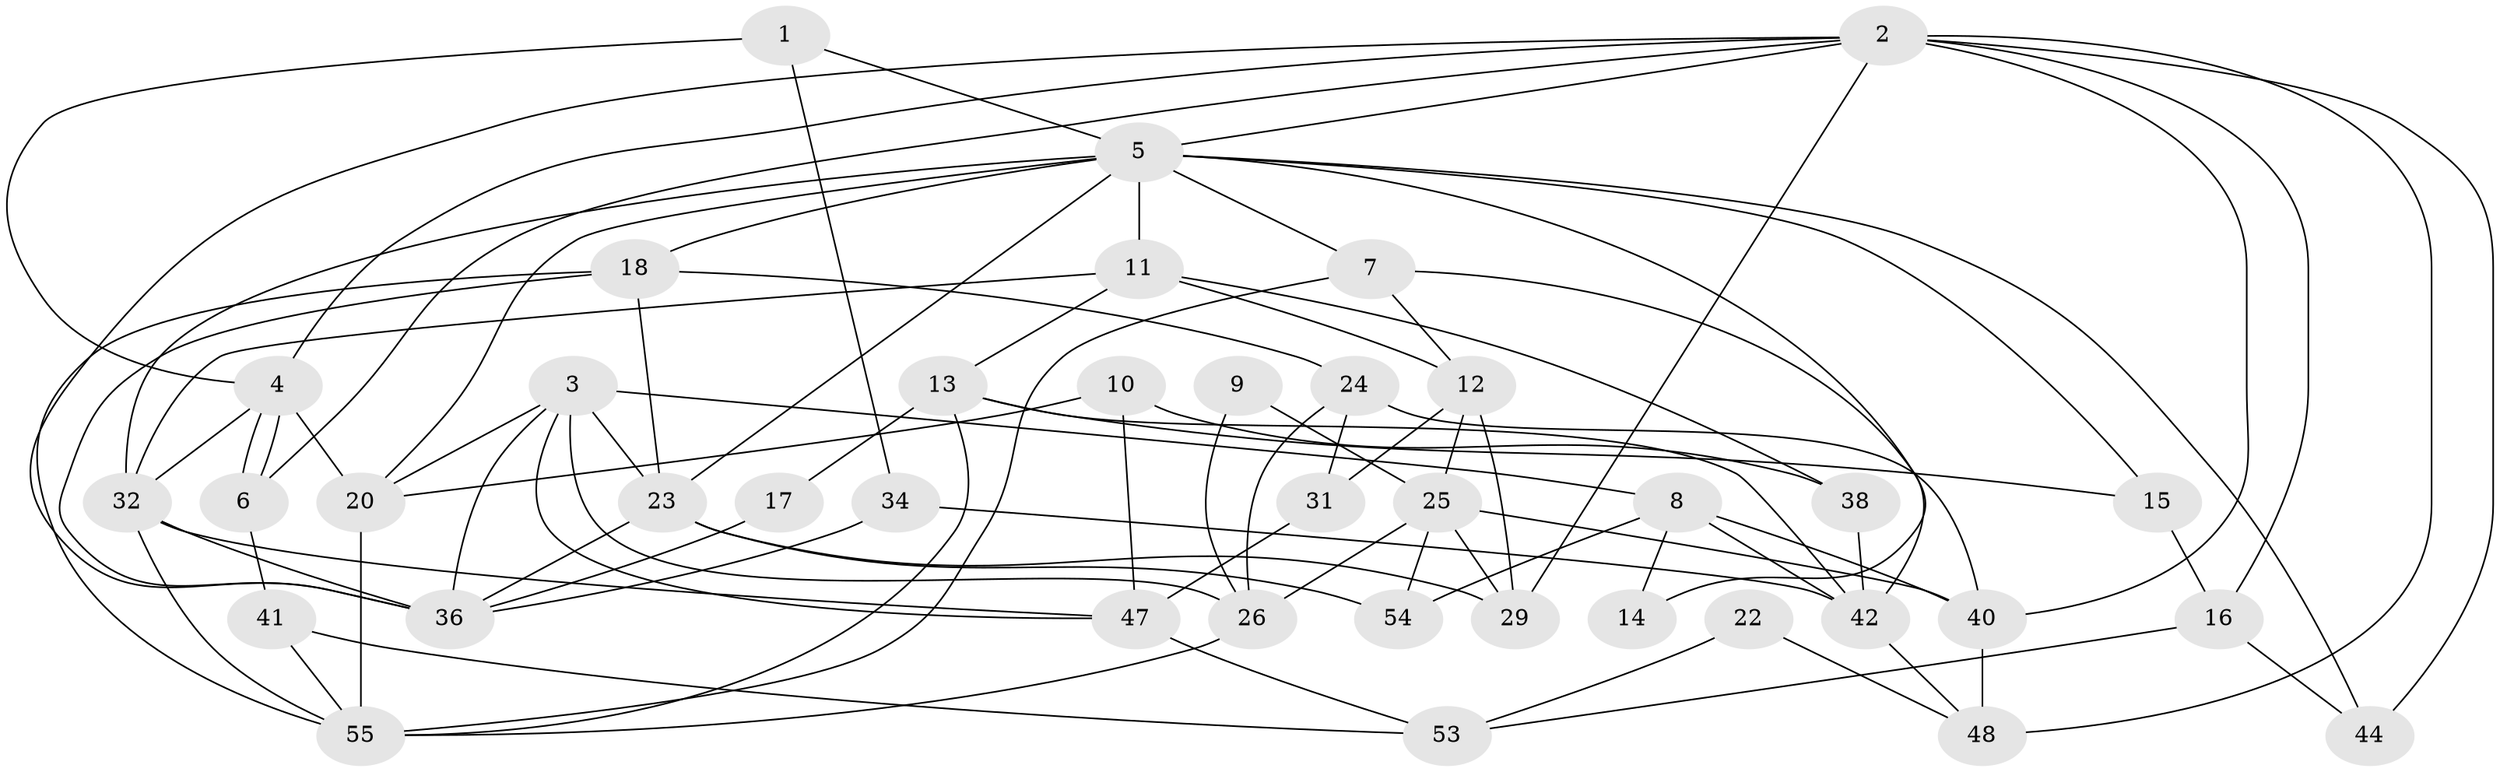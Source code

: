 // Generated by graph-tools (version 1.1) at 2025/52/02/27/25 19:52:08]
// undirected, 39 vertices, 89 edges
graph export_dot {
graph [start="1"]
  node [color=gray90,style=filled];
  1;
  2 [super="+56"];
  3 [super="+52"];
  4;
  5 [super="+19"];
  6;
  7;
  8 [super="+30"];
  9;
  10;
  11 [super="+27"];
  12 [super="+45"];
  13 [super="+50"];
  14;
  15;
  16;
  17;
  18 [super="+33"];
  20 [super="+21"];
  22;
  23 [super="+39"];
  24 [super="+28"];
  25 [super="+35"];
  26 [super="+49"];
  29 [super="+43"];
  31 [super="+51"];
  32 [super="+37"];
  34;
  36;
  38;
  40 [super="+46"];
  41;
  42;
  44;
  47;
  48;
  53;
  54;
  55 [super="+57"];
  1 -- 4;
  1 -- 5;
  1 -- 34;
  2 -- 44;
  2 -- 16;
  2 -- 6;
  2 -- 40;
  2 -- 48;
  2 -- 4;
  2 -- 5;
  2 -- 36;
  2 -- 29;
  3 -- 20;
  3 -- 36;
  3 -- 8 [weight=2];
  3 -- 23;
  3 -- 47;
  3 -- 26;
  4 -- 6;
  4 -- 6;
  4 -- 20;
  4 -- 32;
  5 -- 7;
  5 -- 20;
  5 -- 11;
  5 -- 44;
  5 -- 14;
  5 -- 15;
  5 -- 18;
  5 -- 23;
  5 -- 32;
  6 -- 41;
  7 -- 42;
  7 -- 12;
  7 -- 55;
  8 -- 42;
  8 -- 54;
  8 -- 40;
  8 -- 14;
  9 -- 25;
  9 -- 26;
  10 -- 38;
  10 -- 47;
  10 -- 20;
  11 -- 12;
  11 -- 32;
  11 -- 13;
  11 -- 38;
  12 -- 25;
  12 -- 29;
  12 -- 31 [weight=2];
  13 -- 42;
  13 -- 15;
  13 -- 55;
  13 -- 17;
  15 -- 16;
  16 -- 53;
  16 -- 44;
  17 -- 36;
  18 -- 36;
  18 -- 23;
  18 -- 55;
  18 -- 24;
  20 -- 55;
  22 -- 53;
  22 -- 48;
  23 -- 54;
  23 -- 29;
  23 -- 36;
  24 -- 26 [weight=2];
  24 -- 40;
  24 -- 31;
  25 -- 40;
  25 -- 29;
  25 -- 26;
  25 -- 54;
  26 -- 55;
  31 -- 47;
  32 -- 47;
  32 -- 55;
  32 -- 36;
  34 -- 36;
  34 -- 42;
  38 -- 42;
  40 -- 48 [weight=2];
  41 -- 53;
  41 -- 55;
  42 -- 48;
  47 -- 53;
}
